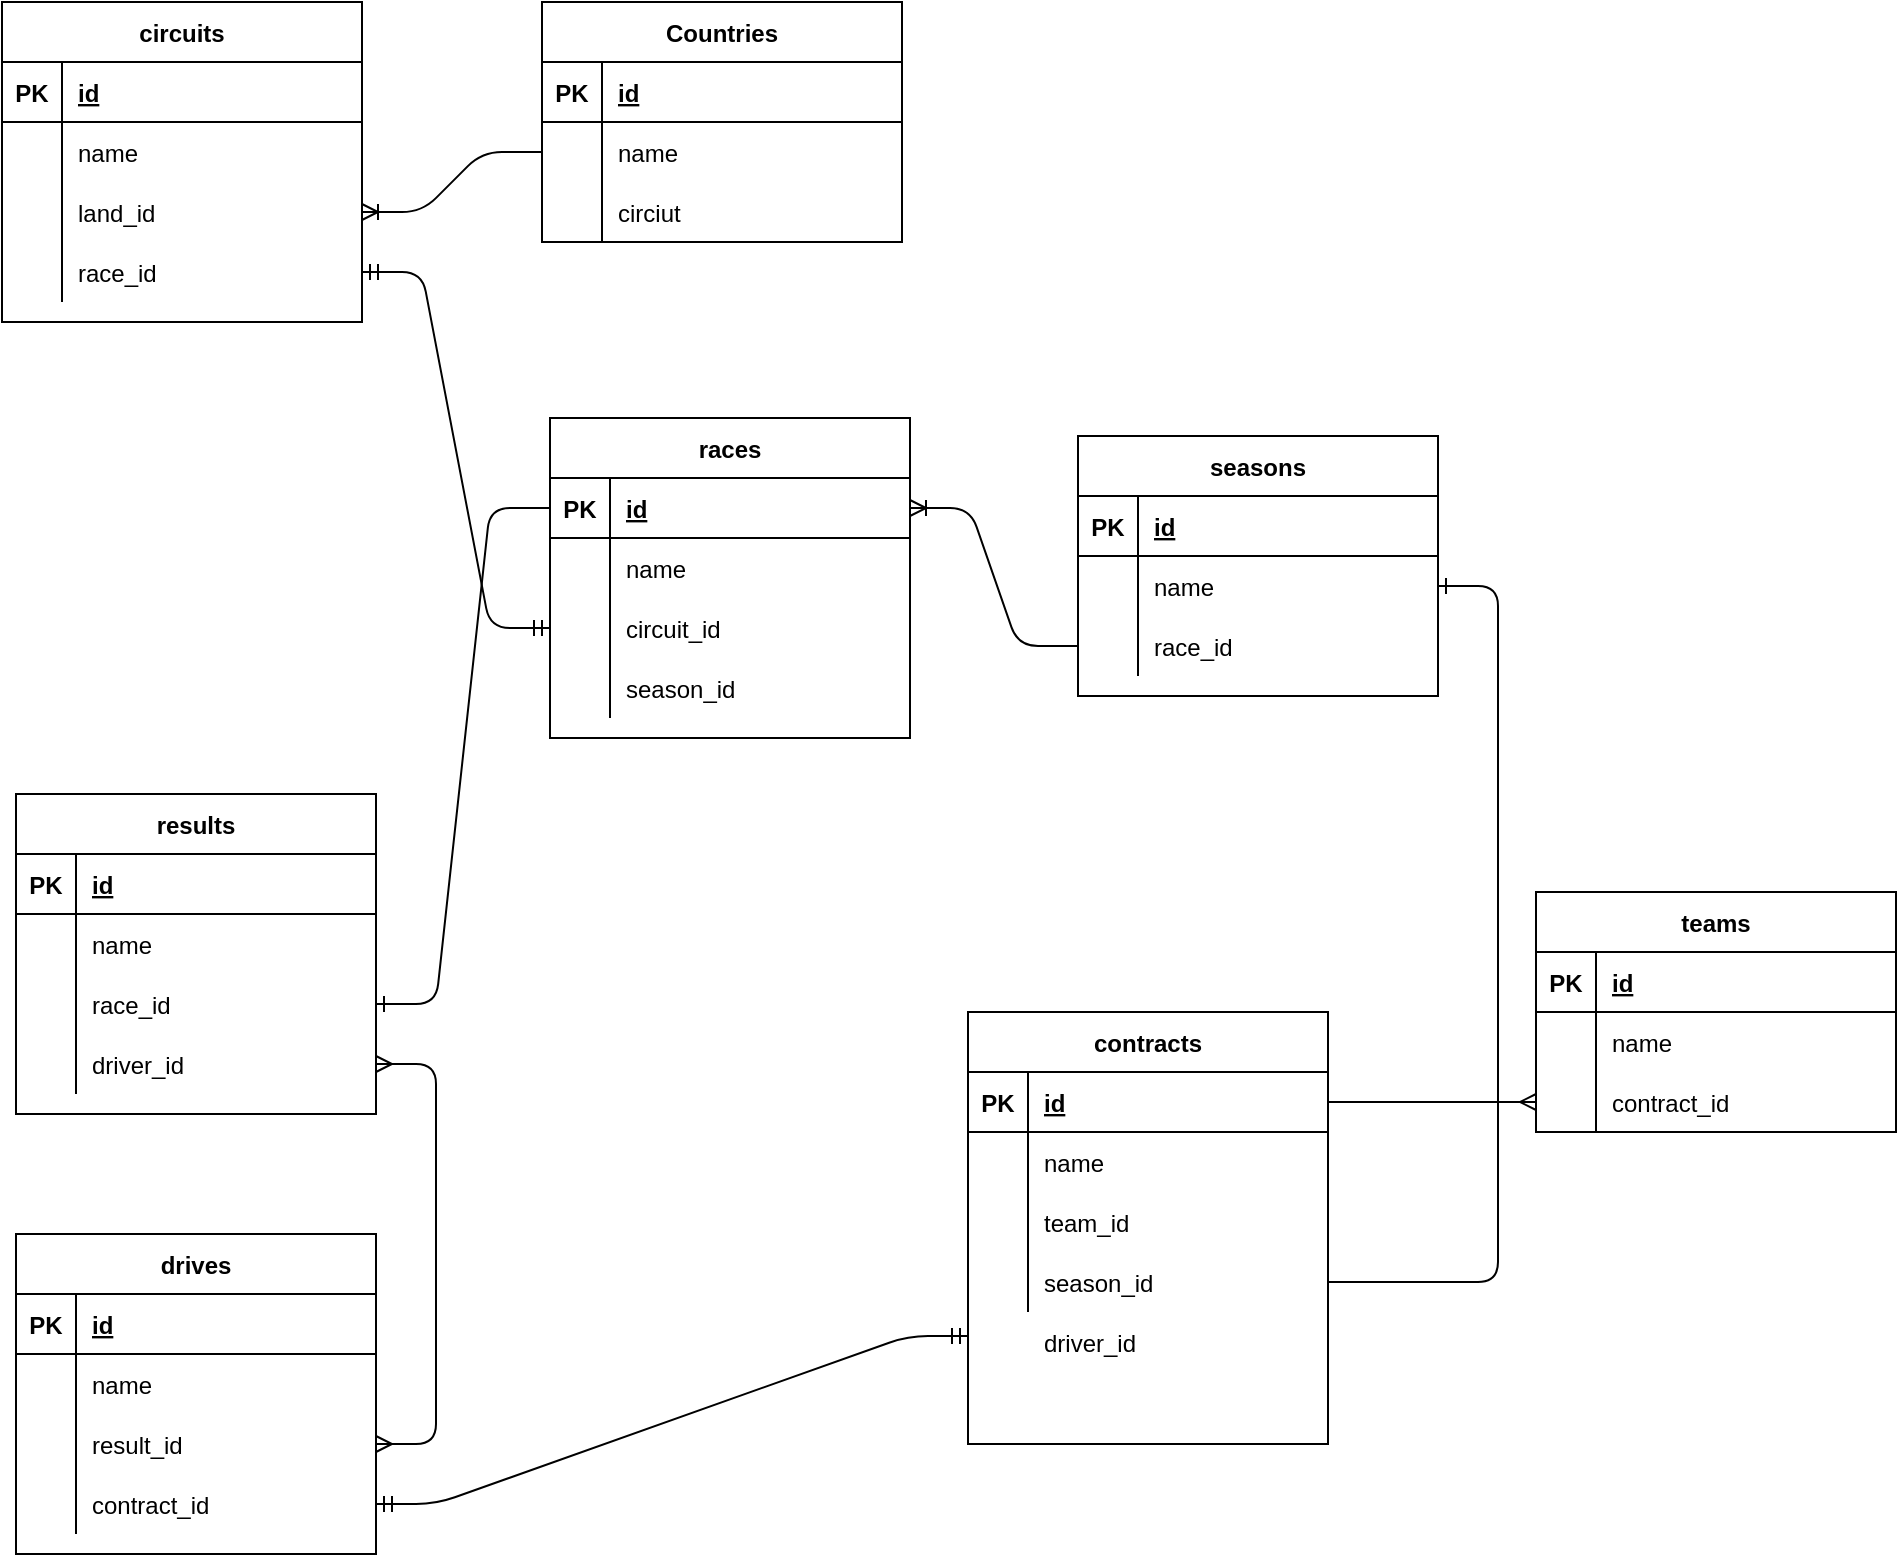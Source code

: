 <mxfile version="14.3.0" type="device"><diagram id="R2lEEEUBdFMjLlhIrx00" name="Page-1"><mxGraphModel dx="2292" dy="1292" grid="0" gridSize="10" guides="1" tooltips="1" connect="1" arrows="1" fold="1" page="0" pageScale="1" pageWidth="850" pageHeight="1100" math="0" shadow="0" extFonts="Permanent Marker^https://fonts.googleapis.com/css?family=Permanent+Marker"><root><mxCell id="0"/><mxCell id="1" parent="0"/><mxCell id="f6nMCCSfKeTT13RV-3Xl-19" value="" style="edgeStyle=entityRelationEdgeStyle;fontSize=12;html=1;endArrow=ERoneToMany;entryX=1;entryY=0.5;entryDx=0;entryDy=0;" parent="1" source="f6nMCCSfKeTT13RV-3Xl-120" target="f6nMCCSfKeTT13RV-3Xl-128" edge="1"><mxGeometry width="100" height="100" relative="1" as="geometry"><mxPoint x="375" y="276" as="sourcePoint"/><mxPoint x="440" y="214" as="targetPoint"/></mxGeometry></mxCell><mxCell id="f6nMCCSfKeTT13RV-3Xl-20" value="" style="edgeStyle=entityRelationEdgeStyle;fontSize=12;html=1;endArrow=ERmandOne;startArrow=ERmandOne;exitX=1;exitY=0.5;exitDx=0;exitDy=0;entryX=0;entryY=0.75;entryDx=0;entryDy=0;" parent="1" source="f6nMCCSfKeTT13RV-3Xl-94" target="f6nMCCSfKeTT13RV-3Xl-71" edge="1"><mxGeometry width="100" height="100" relative="1" as="geometry"><mxPoint x="339" y="406" as="sourcePoint"/><mxPoint x="375" y="446" as="targetPoint"/></mxGeometry></mxCell><mxCell id="f6nMCCSfKeTT13RV-3Xl-24" value="" style="edgeStyle=entityRelationEdgeStyle;fontSize=12;html=1;endArrow=ERmandOne;startArrow=ERmandOne;exitX=0;exitY=0.5;exitDx=0;exitDy=0;" parent="1" source="f6nMCCSfKeTT13RV-3Xl-134" target="f6nMCCSfKeTT13RV-3Xl-40" edge="1"><mxGeometry width="100" height="100" relative="1" as="geometry"><mxPoint x="40" y="326" as="sourcePoint"/><mxPoint x="149" y="193" as="targetPoint"/></mxGeometry></mxCell><mxCell id="f6nMCCSfKeTT13RV-3Xl-26" value="" style="edgeStyle=entityRelationEdgeStyle;fontSize=12;html=1;endArrow=ERone;endFill=1;exitX=0;exitY=0.5;exitDx=0;exitDy=0;" parent="1" source="f6nMCCSfKeTT13RV-3Xl-128" target="f6nMCCSfKeTT13RV-3Xl-107" edge="1"><mxGeometry width="100" height="100" relative="1" as="geometry"><mxPoint x="41.62" y="358.64" as="sourcePoint"/><mxPoint x="149.0" y="419.0" as="targetPoint"/></mxGeometry></mxCell><mxCell id="f6nMCCSfKeTT13RV-3Xl-30" value="circuits" style="shape=table;startSize=30;container=1;collapsible=1;childLayout=tableLayout;fixedRows=1;rowLines=0;fontStyle=1;align=center;resizeLast=1;" parent="1" vertex="1"><mxGeometry x="-144" y="49" width="180" height="160" as="geometry"/></mxCell><mxCell id="f6nMCCSfKeTT13RV-3Xl-31" value="" style="shape=partialRectangle;collapsible=0;dropTarget=0;pointerEvents=0;fillColor=none;top=0;left=0;bottom=1;right=0;points=[[0,0.5],[1,0.5]];portConstraint=eastwest;" parent="f6nMCCSfKeTT13RV-3Xl-30" vertex="1"><mxGeometry y="30" width="180" height="30" as="geometry"/></mxCell><mxCell id="f6nMCCSfKeTT13RV-3Xl-32" value="PK" style="shape=partialRectangle;connectable=0;fillColor=none;top=0;left=0;bottom=0;right=0;fontStyle=1;overflow=hidden;" parent="f6nMCCSfKeTT13RV-3Xl-31" vertex="1"><mxGeometry width="30" height="30" as="geometry"/></mxCell><mxCell id="f6nMCCSfKeTT13RV-3Xl-33" value="id" style="shape=partialRectangle;connectable=0;fillColor=none;top=0;left=0;bottom=0;right=0;align=left;spacingLeft=6;fontStyle=5;overflow=hidden;" parent="f6nMCCSfKeTT13RV-3Xl-31" vertex="1"><mxGeometry x="30" width="150" height="30" as="geometry"/></mxCell><mxCell id="f6nMCCSfKeTT13RV-3Xl-34" value="" style="shape=partialRectangle;collapsible=0;dropTarget=0;pointerEvents=0;fillColor=none;top=0;left=0;bottom=0;right=0;points=[[0,0.5],[1,0.5]];portConstraint=eastwest;" parent="f6nMCCSfKeTT13RV-3Xl-30" vertex="1"><mxGeometry y="60" width="180" height="30" as="geometry"/></mxCell><mxCell id="f6nMCCSfKeTT13RV-3Xl-35" value="" style="shape=partialRectangle;connectable=0;fillColor=none;top=0;left=0;bottom=0;right=0;editable=1;overflow=hidden;" parent="f6nMCCSfKeTT13RV-3Xl-34" vertex="1"><mxGeometry width="30" height="30" as="geometry"/></mxCell><mxCell id="f6nMCCSfKeTT13RV-3Xl-36" value="name" style="shape=partialRectangle;connectable=0;fillColor=none;top=0;left=0;bottom=0;right=0;align=left;spacingLeft=6;overflow=hidden;" parent="f6nMCCSfKeTT13RV-3Xl-34" vertex="1"><mxGeometry x="30" width="150" height="30" as="geometry"/></mxCell><mxCell id="f6nMCCSfKeTT13RV-3Xl-37" value="" style="shape=partialRectangle;collapsible=0;dropTarget=0;pointerEvents=0;fillColor=none;top=0;left=0;bottom=0;right=0;points=[[0,0.5],[1,0.5]];portConstraint=eastwest;" parent="f6nMCCSfKeTT13RV-3Xl-30" vertex="1"><mxGeometry y="90" width="180" height="30" as="geometry"/></mxCell><mxCell id="f6nMCCSfKeTT13RV-3Xl-38" value="" style="shape=partialRectangle;connectable=0;fillColor=none;top=0;left=0;bottom=0;right=0;editable=1;overflow=hidden;" parent="f6nMCCSfKeTT13RV-3Xl-37" vertex="1"><mxGeometry width="30" height="30" as="geometry"/></mxCell><mxCell id="f6nMCCSfKeTT13RV-3Xl-39" value="land_id" style="shape=partialRectangle;connectable=0;fillColor=none;top=0;left=0;bottom=0;right=0;align=left;spacingLeft=6;overflow=hidden;" parent="f6nMCCSfKeTT13RV-3Xl-37" vertex="1"><mxGeometry x="30" width="150" height="30" as="geometry"/></mxCell><mxCell id="f6nMCCSfKeTT13RV-3Xl-40" value="" style="shape=partialRectangle;collapsible=0;dropTarget=0;pointerEvents=0;fillColor=none;top=0;left=0;bottom=0;right=0;points=[[0,0.5],[1,0.5]];portConstraint=eastwest;" parent="f6nMCCSfKeTT13RV-3Xl-30" vertex="1"><mxGeometry y="120" width="180" height="30" as="geometry"/></mxCell><mxCell id="f6nMCCSfKeTT13RV-3Xl-41" value="" style="shape=partialRectangle;connectable=0;fillColor=none;top=0;left=0;bottom=0;right=0;editable=1;overflow=hidden;" parent="f6nMCCSfKeTT13RV-3Xl-40" vertex="1"><mxGeometry width="30" height="30" as="geometry"/></mxCell><mxCell id="f6nMCCSfKeTT13RV-3Xl-42" value="race_id" style="shape=partialRectangle;connectable=0;fillColor=none;top=0;left=0;bottom=0;right=0;align=left;spacingLeft=6;overflow=hidden;" parent="f6nMCCSfKeTT13RV-3Xl-40" vertex="1"><mxGeometry x="30" width="150" height="30" as="geometry"/></mxCell><mxCell id="f6nMCCSfKeTT13RV-3Xl-44" value="" style="edgeStyle=entityRelationEdgeStyle;fontSize=12;html=1;endArrow=ERoneToMany;entryX=1;entryY=0.5;entryDx=0;entryDy=0;" parent="1" source="f6nMCCSfKeTT13RV-3Xl-49" target="f6nMCCSfKeTT13RV-3Xl-37" edge="1"><mxGeometry width="100" height="100" relative="1" as="geometry"><mxPoint x="261" y="101" as="sourcePoint"/><mxPoint x="175" y="-30" as="targetPoint"/></mxGeometry></mxCell><mxCell id="f6nMCCSfKeTT13RV-3Xl-45" value="Countries" style="shape=table;startSize=30;container=1;collapsible=1;childLayout=tableLayout;fixedRows=1;rowLines=0;fontStyle=1;align=center;resizeLast=1;" parent="1" vertex="1"><mxGeometry x="126" y="49" width="180" height="120" as="geometry"/></mxCell><mxCell id="f6nMCCSfKeTT13RV-3Xl-46" value="" style="shape=partialRectangle;collapsible=0;dropTarget=0;pointerEvents=0;fillColor=none;top=0;left=0;bottom=1;right=0;points=[[0,0.5],[1,0.5]];portConstraint=eastwest;" parent="f6nMCCSfKeTT13RV-3Xl-45" vertex="1"><mxGeometry y="30" width="180" height="30" as="geometry"/></mxCell><mxCell id="f6nMCCSfKeTT13RV-3Xl-47" value="PK" style="shape=partialRectangle;connectable=0;fillColor=none;top=0;left=0;bottom=0;right=0;fontStyle=1;overflow=hidden;" parent="f6nMCCSfKeTT13RV-3Xl-46" vertex="1"><mxGeometry width="30" height="30" as="geometry"/></mxCell><mxCell id="f6nMCCSfKeTT13RV-3Xl-48" value="id" style="shape=partialRectangle;connectable=0;fillColor=none;top=0;left=0;bottom=0;right=0;align=left;spacingLeft=6;fontStyle=5;overflow=hidden;" parent="f6nMCCSfKeTT13RV-3Xl-46" vertex="1"><mxGeometry x="30" width="150" height="30" as="geometry"/></mxCell><mxCell id="f6nMCCSfKeTT13RV-3Xl-49" value="" style="shape=partialRectangle;collapsible=0;dropTarget=0;pointerEvents=0;fillColor=none;top=0;left=0;bottom=0;right=0;points=[[0,0.5],[1,0.5]];portConstraint=eastwest;" parent="f6nMCCSfKeTT13RV-3Xl-45" vertex="1"><mxGeometry y="60" width="180" height="30" as="geometry"/></mxCell><mxCell id="f6nMCCSfKeTT13RV-3Xl-50" value="" style="shape=partialRectangle;connectable=0;fillColor=none;top=0;left=0;bottom=0;right=0;editable=1;overflow=hidden;" parent="f6nMCCSfKeTT13RV-3Xl-49" vertex="1"><mxGeometry width="30" height="30" as="geometry"/></mxCell><mxCell id="f6nMCCSfKeTT13RV-3Xl-51" value="name" style="shape=partialRectangle;connectable=0;fillColor=none;top=0;left=0;bottom=0;right=0;align=left;spacingLeft=6;overflow=hidden;" parent="f6nMCCSfKeTT13RV-3Xl-49" vertex="1"><mxGeometry x="30" width="150" height="30" as="geometry"/></mxCell><mxCell id="f6nMCCSfKeTT13RV-3Xl-52" value="" style="shape=partialRectangle;collapsible=0;dropTarget=0;pointerEvents=0;fillColor=none;top=0;left=0;bottom=0;right=0;points=[[0,0.5],[1,0.5]];portConstraint=eastwest;" parent="f6nMCCSfKeTT13RV-3Xl-45" vertex="1"><mxGeometry y="90" width="180" height="30" as="geometry"/></mxCell><mxCell id="f6nMCCSfKeTT13RV-3Xl-53" value="" style="shape=partialRectangle;connectable=0;fillColor=none;top=0;left=0;bottom=0;right=0;editable=1;overflow=hidden;" parent="f6nMCCSfKeTT13RV-3Xl-52" vertex="1"><mxGeometry width="30" height="30" as="geometry"/></mxCell><mxCell id="f6nMCCSfKeTT13RV-3Xl-54" value="circiut" style="shape=partialRectangle;connectable=0;fillColor=none;top=0;left=0;bottom=0;right=0;align=left;spacingLeft=6;overflow=hidden;" parent="f6nMCCSfKeTT13RV-3Xl-52" vertex="1"><mxGeometry x="30" width="150" height="30" as="geometry"/></mxCell><mxCell id="f6nMCCSfKeTT13RV-3Xl-58" value="teams" style="shape=table;startSize=30;container=1;collapsible=1;childLayout=tableLayout;fixedRows=1;rowLines=0;fontStyle=1;align=center;resizeLast=1;" parent="1" vertex="1"><mxGeometry x="623" y="494" width="180" height="120" as="geometry"/></mxCell><mxCell id="f6nMCCSfKeTT13RV-3Xl-59" value="" style="shape=partialRectangle;collapsible=0;dropTarget=0;pointerEvents=0;fillColor=none;top=0;left=0;bottom=1;right=0;points=[[0,0.5],[1,0.5]];portConstraint=eastwest;" parent="f6nMCCSfKeTT13RV-3Xl-58" vertex="1"><mxGeometry y="30" width="180" height="30" as="geometry"/></mxCell><mxCell id="f6nMCCSfKeTT13RV-3Xl-60" value="PK" style="shape=partialRectangle;connectable=0;fillColor=none;top=0;left=0;bottom=0;right=0;fontStyle=1;overflow=hidden;" parent="f6nMCCSfKeTT13RV-3Xl-59" vertex="1"><mxGeometry width="30" height="30" as="geometry"/></mxCell><mxCell id="f6nMCCSfKeTT13RV-3Xl-61" value="id" style="shape=partialRectangle;connectable=0;fillColor=none;top=0;left=0;bottom=0;right=0;align=left;spacingLeft=6;fontStyle=5;overflow=hidden;" parent="f6nMCCSfKeTT13RV-3Xl-59" vertex="1"><mxGeometry x="30" width="150" height="30" as="geometry"/></mxCell><mxCell id="f6nMCCSfKeTT13RV-3Xl-62" value="" style="shape=partialRectangle;collapsible=0;dropTarget=0;pointerEvents=0;fillColor=none;top=0;left=0;bottom=0;right=0;points=[[0,0.5],[1,0.5]];portConstraint=eastwest;" parent="f6nMCCSfKeTT13RV-3Xl-58" vertex="1"><mxGeometry y="60" width="180" height="30" as="geometry"/></mxCell><mxCell id="f6nMCCSfKeTT13RV-3Xl-63" value="" style="shape=partialRectangle;connectable=0;fillColor=none;top=0;left=0;bottom=0;right=0;editable=1;overflow=hidden;" parent="f6nMCCSfKeTT13RV-3Xl-62" vertex="1"><mxGeometry width="30" height="30" as="geometry"/></mxCell><mxCell id="f6nMCCSfKeTT13RV-3Xl-64" value="name" style="shape=partialRectangle;connectable=0;fillColor=none;top=0;left=0;bottom=0;right=0;align=left;spacingLeft=6;overflow=hidden;" parent="f6nMCCSfKeTT13RV-3Xl-62" vertex="1"><mxGeometry x="30" width="150" height="30" as="geometry"/></mxCell><mxCell id="f6nMCCSfKeTT13RV-3Xl-65" value="" style="shape=partialRectangle;collapsible=0;dropTarget=0;pointerEvents=0;fillColor=none;top=0;left=0;bottom=0;right=0;points=[[0,0.5],[1,0.5]];portConstraint=eastwest;" parent="f6nMCCSfKeTT13RV-3Xl-58" vertex="1"><mxGeometry y="90" width="180" height="30" as="geometry"/></mxCell><mxCell id="f6nMCCSfKeTT13RV-3Xl-66" value="" style="shape=partialRectangle;connectable=0;fillColor=none;top=0;left=0;bottom=0;right=0;editable=1;overflow=hidden;" parent="f6nMCCSfKeTT13RV-3Xl-65" vertex="1"><mxGeometry width="30" height="30" as="geometry"/></mxCell><mxCell id="f6nMCCSfKeTT13RV-3Xl-67" value="contract_id" style="shape=partialRectangle;connectable=0;fillColor=none;top=0;left=0;bottom=0;right=0;align=left;spacingLeft=6;overflow=hidden;" parent="f6nMCCSfKeTT13RV-3Xl-65" vertex="1"><mxGeometry x="30" width="150" height="30" as="geometry"/></mxCell><mxCell id="f6nMCCSfKeTT13RV-3Xl-71" value="contracts" style="shape=table;startSize=30;container=1;collapsible=1;childLayout=tableLayout;fixedRows=1;rowLines=0;fontStyle=1;align=center;resizeLast=1;" parent="1" vertex="1"><mxGeometry x="339" y="554" width="180" height="216" as="geometry"/></mxCell><mxCell id="f6nMCCSfKeTT13RV-3Xl-72" value="" style="shape=partialRectangle;collapsible=0;dropTarget=0;pointerEvents=0;fillColor=none;top=0;left=0;bottom=1;right=0;points=[[0,0.5],[1,0.5]];portConstraint=eastwest;" parent="f6nMCCSfKeTT13RV-3Xl-71" vertex="1"><mxGeometry y="30" width="180" height="30" as="geometry"/></mxCell><mxCell id="f6nMCCSfKeTT13RV-3Xl-73" value="PK" style="shape=partialRectangle;connectable=0;fillColor=none;top=0;left=0;bottom=0;right=0;fontStyle=1;overflow=hidden;" parent="f6nMCCSfKeTT13RV-3Xl-72" vertex="1"><mxGeometry width="30" height="30" as="geometry"/></mxCell><mxCell id="f6nMCCSfKeTT13RV-3Xl-74" value="id" style="shape=partialRectangle;connectable=0;fillColor=none;top=0;left=0;bottom=0;right=0;align=left;spacingLeft=6;fontStyle=5;overflow=hidden;" parent="f6nMCCSfKeTT13RV-3Xl-72" vertex="1"><mxGeometry x="30" width="150" height="30" as="geometry"/></mxCell><mxCell id="f6nMCCSfKeTT13RV-3Xl-75" value="" style="shape=partialRectangle;collapsible=0;dropTarget=0;pointerEvents=0;fillColor=none;top=0;left=0;bottom=0;right=0;points=[[0,0.5],[1,0.5]];portConstraint=eastwest;" parent="f6nMCCSfKeTT13RV-3Xl-71" vertex="1"><mxGeometry y="60" width="180" height="30" as="geometry"/></mxCell><mxCell id="f6nMCCSfKeTT13RV-3Xl-76" value="" style="shape=partialRectangle;connectable=0;fillColor=none;top=0;left=0;bottom=0;right=0;editable=1;overflow=hidden;" parent="f6nMCCSfKeTT13RV-3Xl-75" vertex="1"><mxGeometry width="30" height="30" as="geometry"/></mxCell><mxCell id="f6nMCCSfKeTT13RV-3Xl-77" value="name" style="shape=partialRectangle;connectable=0;fillColor=none;top=0;left=0;bottom=0;right=0;align=left;spacingLeft=6;overflow=hidden;" parent="f6nMCCSfKeTT13RV-3Xl-75" vertex="1"><mxGeometry x="30" width="150" height="30" as="geometry"/></mxCell><mxCell id="f6nMCCSfKeTT13RV-3Xl-78" value="" style="shape=partialRectangle;collapsible=0;dropTarget=0;pointerEvents=0;fillColor=none;top=0;left=0;bottom=0;right=0;points=[[0,0.5],[1,0.5]];portConstraint=eastwest;" parent="f6nMCCSfKeTT13RV-3Xl-71" vertex="1"><mxGeometry y="90" width="180" height="30" as="geometry"/></mxCell><mxCell id="f6nMCCSfKeTT13RV-3Xl-79" value="" style="shape=partialRectangle;connectable=0;fillColor=none;top=0;left=0;bottom=0;right=0;editable=1;overflow=hidden;" parent="f6nMCCSfKeTT13RV-3Xl-78" vertex="1"><mxGeometry width="30" height="30" as="geometry"/></mxCell><mxCell id="f6nMCCSfKeTT13RV-3Xl-80" value="team_id" style="shape=partialRectangle;connectable=0;fillColor=none;top=0;left=0;bottom=0;right=0;align=left;spacingLeft=6;overflow=hidden;" parent="f6nMCCSfKeTT13RV-3Xl-78" vertex="1"><mxGeometry x="30" width="150" height="30" as="geometry"/></mxCell><mxCell id="f6nMCCSfKeTT13RV-3Xl-81" value="" style="shape=partialRectangle;collapsible=0;dropTarget=0;pointerEvents=0;fillColor=none;top=0;left=0;bottom=0;right=0;points=[[0,0.5],[1,0.5]];portConstraint=eastwest;" parent="f6nMCCSfKeTT13RV-3Xl-71" vertex="1"><mxGeometry y="120" width="180" height="30" as="geometry"/></mxCell><mxCell id="f6nMCCSfKeTT13RV-3Xl-82" value="" style="shape=partialRectangle;connectable=0;fillColor=none;top=0;left=0;bottom=0;right=0;editable=1;overflow=hidden;" parent="f6nMCCSfKeTT13RV-3Xl-81" vertex="1"><mxGeometry width="30" height="30" as="geometry"/></mxCell><mxCell id="f6nMCCSfKeTT13RV-3Xl-83" value="season_id" style="shape=partialRectangle;connectable=0;fillColor=none;top=0;left=0;bottom=0;right=0;align=left;spacingLeft=6;overflow=hidden;" parent="f6nMCCSfKeTT13RV-3Xl-81" vertex="1"><mxGeometry x="30" width="150" height="30" as="geometry"/></mxCell><mxCell id="f6nMCCSfKeTT13RV-3Xl-84" value="drives" style="shape=table;startSize=30;container=1;collapsible=1;childLayout=tableLayout;fixedRows=1;rowLines=0;fontStyle=1;align=center;resizeLast=1;" parent="1" vertex="1"><mxGeometry x="-137" y="665" width="180" height="160" as="geometry"/></mxCell><mxCell id="f6nMCCSfKeTT13RV-3Xl-85" value="" style="shape=partialRectangle;collapsible=0;dropTarget=0;pointerEvents=0;fillColor=none;top=0;left=0;bottom=1;right=0;points=[[0,0.5],[1,0.5]];portConstraint=eastwest;" parent="f6nMCCSfKeTT13RV-3Xl-84" vertex="1"><mxGeometry y="30" width="180" height="30" as="geometry"/></mxCell><mxCell id="f6nMCCSfKeTT13RV-3Xl-86" value="PK" style="shape=partialRectangle;connectable=0;fillColor=none;top=0;left=0;bottom=0;right=0;fontStyle=1;overflow=hidden;" parent="f6nMCCSfKeTT13RV-3Xl-85" vertex="1"><mxGeometry width="30" height="30" as="geometry"/></mxCell><mxCell id="f6nMCCSfKeTT13RV-3Xl-87" value="id" style="shape=partialRectangle;connectable=0;fillColor=none;top=0;left=0;bottom=0;right=0;align=left;spacingLeft=6;fontStyle=5;overflow=hidden;" parent="f6nMCCSfKeTT13RV-3Xl-85" vertex="1"><mxGeometry x="30" width="150" height="30" as="geometry"/></mxCell><mxCell id="f6nMCCSfKeTT13RV-3Xl-88" value="" style="shape=partialRectangle;collapsible=0;dropTarget=0;pointerEvents=0;fillColor=none;top=0;left=0;bottom=0;right=0;points=[[0,0.5],[1,0.5]];portConstraint=eastwest;" parent="f6nMCCSfKeTT13RV-3Xl-84" vertex="1"><mxGeometry y="60" width="180" height="30" as="geometry"/></mxCell><mxCell id="f6nMCCSfKeTT13RV-3Xl-89" value="" style="shape=partialRectangle;connectable=0;fillColor=none;top=0;left=0;bottom=0;right=0;editable=1;overflow=hidden;" parent="f6nMCCSfKeTT13RV-3Xl-88" vertex="1"><mxGeometry width="30" height="30" as="geometry"/></mxCell><mxCell id="f6nMCCSfKeTT13RV-3Xl-90" value="name" style="shape=partialRectangle;connectable=0;fillColor=none;top=0;left=0;bottom=0;right=0;align=left;spacingLeft=6;overflow=hidden;" parent="f6nMCCSfKeTT13RV-3Xl-88" vertex="1"><mxGeometry x="30" width="150" height="30" as="geometry"/></mxCell><mxCell id="f6nMCCSfKeTT13RV-3Xl-91" value="" style="shape=partialRectangle;collapsible=0;dropTarget=0;pointerEvents=0;fillColor=none;top=0;left=0;bottom=0;right=0;points=[[0,0.5],[1,0.5]];portConstraint=eastwest;" parent="f6nMCCSfKeTT13RV-3Xl-84" vertex="1"><mxGeometry y="90" width="180" height="30" as="geometry"/></mxCell><mxCell id="f6nMCCSfKeTT13RV-3Xl-92" value="" style="shape=partialRectangle;connectable=0;fillColor=none;top=0;left=0;bottom=0;right=0;editable=1;overflow=hidden;" parent="f6nMCCSfKeTT13RV-3Xl-91" vertex="1"><mxGeometry width="30" height="30" as="geometry"/></mxCell><mxCell id="f6nMCCSfKeTT13RV-3Xl-93" value="result_id" style="shape=partialRectangle;connectable=0;fillColor=none;top=0;left=0;bottom=0;right=0;align=left;spacingLeft=6;overflow=hidden;" parent="f6nMCCSfKeTT13RV-3Xl-91" vertex="1"><mxGeometry x="30" width="150" height="30" as="geometry"/></mxCell><mxCell id="f6nMCCSfKeTT13RV-3Xl-94" value="" style="shape=partialRectangle;collapsible=0;dropTarget=0;pointerEvents=0;fillColor=none;top=0;left=0;bottom=0;right=0;points=[[0,0.5],[1,0.5]];portConstraint=eastwest;" parent="f6nMCCSfKeTT13RV-3Xl-84" vertex="1"><mxGeometry y="120" width="180" height="30" as="geometry"/></mxCell><mxCell id="f6nMCCSfKeTT13RV-3Xl-95" value="" style="shape=partialRectangle;connectable=0;fillColor=none;top=0;left=0;bottom=0;right=0;editable=1;overflow=hidden;" parent="f6nMCCSfKeTT13RV-3Xl-94" vertex="1"><mxGeometry width="30" height="30" as="geometry"/></mxCell><mxCell id="f6nMCCSfKeTT13RV-3Xl-96" value="contract_id" style="shape=partialRectangle;connectable=0;fillColor=none;top=0;left=0;bottom=0;right=0;align=left;spacingLeft=6;overflow=hidden;" parent="f6nMCCSfKeTT13RV-3Xl-94" vertex="1"><mxGeometry x="30" width="150" height="30" as="geometry"/></mxCell><mxCell id="f6nMCCSfKeTT13RV-3Xl-99" value="driver_id" style="shape=partialRectangle;connectable=0;fillColor=none;top=0;left=0;bottom=0;right=0;align=left;spacingLeft=6;overflow=hidden;" parent="1" vertex="1"><mxGeometry x="369" y="704" width="150" height="30" as="geometry"/></mxCell><mxCell id="f6nMCCSfKeTT13RV-3Xl-100" value="results" style="shape=table;startSize=30;container=1;collapsible=1;childLayout=tableLayout;fixedRows=1;rowLines=0;fontStyle=1;align=center;resizeLast=1;" parent="1" vertex="1"><mxGeometry x="-137" y="445" width="180" height="160" as="geometry"/></mxCell><mxCell id="f6nMCCSfKeTT13RV-3Xl-101" value="" style="shape=partialRectangle;collapsible=0;dropTarget=0;pointerEvents=0;fillColor=none;top=0;left=0;bottom=1;right=0;points=[[0,0.5],[1,0.5]];portConstraint=eastwest;" parent="f6nMCCSfKeTT13RV-3Xl-100" vertex="1"><mxGeometry y="30" width="180" height="30" as="geometry"/></mxCell><mxCell id="f6nMCCSfKeTT13RV-3Xl-102" value="PK" style="shape=partialRectangle;connectable=0;fillColor=none;top=0;left=0;bottom=0;right=0;fontStyle=1;overflow=hidden;" parent="f6nMCCSfKeTT13RV-3Xl-101" vertex="1"><mxGeometry width="30" height="30" as="geometry"/></mxCell><mxCell id="f6nMCCSfKeTT13RV-3Xl-103" value="id" style="shape=partialRectangle;connectable=0;fillColor=none;top=0;left=0;bottom=0;right=0;align=left;spacingLeft=6;fontStyle=5;overflow=hidden;" parent="f6nMCCSfKeTT13RV-3Xl-101" vertex="1"><mxGeometry x="30" width="150" height="30" as="geometry"/></mxCell><mxCell id="f6nMCCSfKeTT13RV-3Xl-104" value="" style="shape=partialRectangle;collapsible=0;dropTarget=0;pointerEvents=0;fillColor=none;top=0;left=0;bottom=0;right=0;points=[[0,0.5],[1,0.5]];portConstraint=eastwest;" parent="f6nMCCSfKeTT13RV-3Xl-100" vertex="1"><mxGeometry y="60" width="180" height="30" as="geometry"/></mxCell><mxCell id="f6nMCCSfKeTT13RV-3Xl-105" value="" style="shape=partialRectangle;connectable=0;fillColor=none;top=0;left=0;bottom=0;right=0;editable=1;overflow=hidden;" parent="f6nMCCSfKeTT13RV-3Xl-104" vertex="1"><mxGeometry width="30" height="30" as="geometry"/></mxCell><mxCell id="f6nMCCSfKeTT13RV-3Xl-106" value="name" style="shape=partialRectangle;connectable=0;fillColor=none;top=0;left=0;bottom=0;right=0;align=left;spacingLeft=6;overflow=hidden;" parent="f6nMCCSfKeTT13RV-3Xl-104" vertex="1"><mxGeometry x="30" width="150" height="30" as="geometry"/></mxCell><mxCell id="f6nMCCSfKeTT13RV-3Xl-107" value="" style="shape=partialRectangle;collapsible=0;dropTarget=0;pointerEvents=0;fillColor=none;top=0;left=0;bottom=0;right=0;points=[[0,0.5],[1,0.5]];portConstraint=eastwest;" parent="f6nMCCSfKeTT13RV-3Xl-100" vertex="1"><mxGeometry y="90" width="180" height="30" as="geometry"/></mxCell><mxCell id="f6nMCCSfKeTT13RV-3Xl-108" value="" style="shape=partialRectangle;connectable=0;fillColor=none;top=0;left=0;bottom=0;right=0;editable=1;overflow=hidden;" parent="f6nMCCSfKeTT13RV-3Xl-107" vertex="1"><mxGeometry width="30" height="30" as="geometry"/></mxCell><mxCell id="f6nMCCSfKeTT13RV-3Xl-109" value="race_id" style="shape=partialRectangle;connectable=0;fillColor=none;top=0;left=0;bottom=0;right=0;align=left;spacingLeft=6;overflow=hidden;" parent="f6nMCCSfKeTT13RV-3Xl-107" vertex="1"><mxGeometry x="30" width="150" height="30" as="geometry"/></mxCell><mxCell id="f6nMCCSfKeTT13RV-3Xl-110" value="" style="shape=partialRectangle;collapsible=0;dropTarget=0;pointerEvents=0;fillColor=none;top=0;left=0;bottom=0;right=0;points=[[0,0.5],[1,0.5]];portConstraint=eastwest;" parent="f6nMCCSfKeTT13RV-3Xl-100" vertex="1"><mxGeometry y="120" width="180" height="30" as="geometry"/></mxCell><mxCell id="f6nMCCSfKeTT13RV-3Xl-111" value="" style="shape=partialRectangle;connectable=0;fillColor=none;top=0;left=0;bottom=0;right=0;editable=1;overflow=hidden;" parent="f6nMCCSfKeTT13RV-3Xl-110" vertex="1"><mxGeometry width="30" height="30" as="geometry"/></mxCell><mxCell id="f6nMCCSfKeTT13RV-3Xl-112" value="driver_id" style="shape=partialRectangle;connectable=0;fillColor=none;top=0;left=0;bottom=0;right=0;align=left;spacingLeft=6;overflow=hidden;" parent="f6nMCCSfKeTT13RV-3Xl-110" vertex="1"><mxGeometry x="30" width="150" height="30" as="geometry"/></mxCell><mxCell id="f6nMCCSfKeTT13RV-3Xl-113" value="seasons" style="shape=table;startSize=30;container=1;collapsible=1;childLayout=tableLayout;fixedRows=1;rowLines=0;fontStyle=1;align=center;resizeLast=1;" parent="1" vertex="1"><mxGeometry x="394" y="266" width="180" height="130" as="geometry"/></mxCell><mxCell id="f6nMCCSfKeTT13RV-3Xl-114" value="" style="shape=partialRectangle;collapsible=0;dropTarget=0;pointerEvents=0;fillColor=none;top=0;left=0;bottom=1;right=0;points=[[0,0.5],[1,0.5]];portConstraint=eastwest;" parent="f6nMCCSfKeTT13RV-3Xl-113" vertex="1"><mxGeometry y="30" width="180" height="30" as="geometry"/></mxCell><mxCell id="f6nMCCSfKeTT13RV-3Xl-115" value="PK" style="shape=partialRectangle;connectable=0;fillColor=none;top=0;left=0;bottom=0;right=0;fontStyle=1;overflow=hidden;" parent="f6nMCCSfKeTT13RV-3Xl-114" vertex="1"><mxGeometry width="30" height="30" as="geometry"/></mxCell><mxCell id="f6nMCCSfKeTT13RV-3Xl-116" value="id" style="shape=partialRectangle;connectable=0;fillColor=none;top=0;left=0;bottom=0;right=0;align=left;spacingLeft=6;fontStyle=5;overflow=hidden;" parent="f6nMCCSfKeTT13RV-3Xl-114" vertex="1"><mxGeometry x="30" width="150" height="30" as="geometry"/></mxCell><mxCell id="f6nMCCSfKeTT13RV-3Xl-117" value="" style="shape=partialRectangle;collapsible=0;dropTarget=0;pointerEvents=0;fillColor=none;top=0;left=0;bottom=0;right=0;points=[[0,0.5],[1,0.5]];portConstraint=eastwest;" parent="f6nMCCSfKeTT13RV-3Xl-113" vertex="1"><mxGeometry y="60" width="180" height="30" as="geometry"/></mxCell><mxCell id="f6nMCCSfKeTT13RV-3Xl-118" value="" style="shape=partialRectangle;connectable=0;fillColor=none;top=0;left=0;bottom=0;right=0;editable=1;overflow=hidden;" parent="f6nMCCSfKeTT13RV-3Xl-117" vertex="1"><mxGeometry width="30" height="30" as="geometry"/></mxCell><mxCell id="f6nMCCSfKeTT13RV-3Xl-119" value="name" style="shape=partialRectangle;connectable=0;fillColor=none;top=0;left=0;bottom=0;right=0;align=left;spacingLeft=6;overflow=hidden;" parent="f6nMCCSfKeTT13RV-3Xl-117" vertex="1"><mxGeometry x="30" width="150" height="30" as="geometry"/></mxCell><mxCell id="f6nMCCSfKeTT13RV-3Xl-120" value="" style="shape=partialRectangle;collapsible=0;dropTarget=0;pointerEvents=0;fillColor=none;top=0;left=0;bottom=0;right=0;points=[[0,0.5],[1,0.5]];portConstraint=eastwest;" parent="f6nMCCSfKeTT13RV-3Xl-113" vertex="1"><mxGeometry y="90" width="180" height="30" as="geometry"/></mxCell><mxCell id="f6nMCCSfKeTT13RV-3Xl-121" value="" style="shape=partialRectangle;connectable=0;fillColor=none;top=0;left=0;bottom=0;right=0;editable=1;overflow=hidden;" parent="f6nMCCSfKeTT13RV-3Xl-120" vertex="1"><mxGeometry width="30" height="30" as="geometry"/></mxCell><mxCell id="f6nMCCSfKeTT13RV-3Xl-122" value="race_id" style="shape=partialRectangle;connectable=0;fillColor=none;top=0;left=0;bottom=0;right=0;align=left;spacingLeft=6;overflow=hidden;" parent="f6nMCCSfKeTT13RV-3Xl-120" vertex="1"><mxGeometry x="30" width="150" height="30" as="geometry"/></mxCell><mxCell id="f6nMCCSfKeTT13RV-3Xl-126" value="" style="edgeStyle=entityRelationEdgeStyle;fontSize=12;html=1;endArrow=ERone;endFill=1;" parent="1" source="f6nMCCSfKeTT13RV-3Xl-81" target="f6nMCCSfKeTT13RV-3Xl-117" edge="1"><mxGeometry width="100" height="100" relative="1" as="geometry"><mxPoint x="498" y="593" as="sourcePoint"/><mxPoint x="363" y="255" as="targetPoint"/></mxGeometry></mxCell><mxCell id="f6nMCCSfKeTT13RV-3Xl-127" value="races" style="shape=table;startSize=30;container=1;collapsible=1;childLayout=tableLayout;fixedRows=1;rowLines=0;fontStyle=1;align=center;resizeLast=1;" parent="1" vertex="1"><mxGeometry x="130" y="257" width="180" height="160" as="geometry"/></mxCell><mxCell id="f6nMCCSfKeTT13RV-3Xl-128" value="" style="shape=partialRectangle;collapsible=0;dropTarget=0;pointerEvents=0;fillColor=none;top=0;left=0;bottom=1;right=0;points=[[0,0.5],[1,0.5]];portConstraint=eastwest;" parent="f6nMCCSfKeTT13RV-3Xl-127" vertex="1"><mxGeometry y="30" width="180" height="30" as="geometry"/></mxCell><mxCell id="f6nMCCSfKeTT13RV-3Xl-129" value="PK" style="shape=partialRectangle;connectable=0;fillColor=none;top=0;left=0;bottom=0;right=0;fontStyle=1;overflow=hidden;" parent="f6nMCCSfKeTT13RV-3Xl-128" vertex="1"><mxGeometry width="30" height="30" as="geometry"/></mxCell><mxCell id="f6nMCCSfKeTT13RV-3Xl-130" value="id" style="shape=partialRectangle;connectable=0;fillColor=none;top=0;left=0;bottom=0;right=0;align=left;spacingLeft=6;fontStyle=5;overflow=hidden;" parent="f6nMCCSfKeTT13RV-3Xl-128" vertex="1"><mxGeometry x="30" width="150" height="30" as="geometry"/></mxCell><mxCell id="f6nMCCSfKeTT13RV-3Xl-131" value="" style="shape=partialRectangle;collapsible=0;dropTarget=0;pointerEvents=0;fillColor=none;top=0;left=0;bottom=0;right=0;points=[[0,0.5],[1,0.5]];portConstraint=eastwest;" parent="f6nMCCSfKeTT13RV-3Xl-127" vertex="1"><mxGeometry y="60" width="180" height="30" as="geometry"/></mxCell><mxCell id="f6nMCCSfKeTT13RV-3Xl-132" value="" style="shape=partialRectangle;connectable=0;fillColor=none;top=0;left=0;bottom=0;right=0;editable=1;overflow=hidden;" parent="f6nMCCSfKeTT13RV-3Xl-131" vertex="1"><mxGeometry width="30" height="30" as="geometry"/></mxCell><mxCell id="f6nMCCSfKeTT13RV-3Xl-133" value="name" style="shape=partialRectangle;connectable=0;fillColor=none;top=0;left=0;bottom=0;right=0;align=left;spacingLeft=6;overflow=hidden;" parent="f6nMCCSfKeTT13RV-3Xl-131" vertex="1"><mxGeometry x="30" width="150" height="30" as="geometry"/></mxCell><mxCell id="f6nMCCSfKeTT13RV-3Xl-134" value="" style="shape=partialRectangle;collapsible=0;dropTarget=0;pointerEvents=0;fillColor=none;top=0;left=0;bottom=0;right=0;points=[[0,0.5],[1,0.5]];portConstraint=eastwest;" parent="f6nMCCSfKeTT13RV-3Xl-127" vertex="1"><mxGeometry y="90" width="180" height="30" as="geometry"/></mxCell><mxCell id="f6nMCCSfKeTT13RV-3Xl-135" value="" style="shape=partialRectangle;connectable=0;fillColor=none;top=0;left=0;bottom=0;right=0;editable=1;overflow=hidden;" parent="f6nMCCSfKeTT13RV-3Xl-134" vertex="1"><mxGeometry width="30" height="30" as="geometry"/></mxCell><mxCell id="f6nMCCSfKeTT13RV-3Xl-136" value="circuit_id" style="shape=partialRectangle;connectable=0;fillColor=none;top=0;left=0;bottom=0;right=0;align=left;spacingLeft=6;overflow=hidden;" parent="f6nMCCSfKeTT13RV-3Xl-134" vertex="1"><mxGeometry x="30" width="150" height="30" as="geometry"/></mxCell><mxCell id="f6nMCCSfKeTT13RV-3Xl-137" value="" style="shape=partialRectangle;collapsible=0;dropTarget=0;pointerEvents=0;fillColor=none;top=0;left=0;bottom=0;right=0;points=[[0,0.5],[1,0.5]];portConstraint=eastwest;" parent="f6nMCCSfKeTT13RV-3Xl-127" vertex="1"><mxGeometry y="120" width="180" height="30" as="geometry"/></mxCell><mxCell id="f6nMCCSfKeTT13RV-3Xl-138" value="" style="shape=partialRectangle;connectable=0;fillColor=none;top=0;left=0;bottom=0;right=0;editable=1;overflow=hidden;" parent="f6nMCCSfKeTT13RV-3Xl-137" vertex="1"><mxGeometry width="30" height="30" as="geometry"/></mxCell><mxCell id="f6nMCCSfKeTT13RV-3Xl-139" value="season_id" style="shape=partialRectangle;connectable=0;fillColor=none;top=0;left=0;bottom=0;right=0;align=left;spacingLeft=6;overflow=hidden;" parent="f6nMCCSfKeTT13RV-3Xl-137" vertex="1"><mxGeometry x="30" width="150" height="30" as="geometry"/></mxCell><mxCell id="f6nMCCSfKeTT13RV-3Xl-167" value="" style="edgeStyle=entityRelationEdgeStyle;fontSize=12;html=1;endArrow=ERmany;startArrow=ERmany;exitX=1;exitY=0.5;exitDx=0;exitDy=0;entryX=1;entryY=0.5;entryDx=0;entryDy=0;" parent="1" source="f6nMCCSfKeTT13RV-3Xl-91" target="f6nMCCSfKeTT13RV-3Xl-110" edge="1"><mxGeometry width="100" height="100" relative="1" as="geometry"><mxPoint x="110" y="671" as="sourcePoint"/><mxPoint x="210" y="571" as="targetPoint"/></mxGeometry></mxCell><mxCell id="f6nMCCSfKeTT13RV-3Xl-168" value="" style="edgeStyle=entityRelationEdgeStyle;fontSize=12;html=1;endArrow=ERmany;exitX=1;exitY=0.5;exitDx=0;exitDy=0;entryX=0;entryY=0.5;entryDx=0;entryDy=0;" parent="1" source="f6nMCCSfKeTT13RV-3Xl-72" target="f6nMCCSfKeTT13RV-3Xl-65" edge="1"><mxGeometry width="100" height="100" relative="1" as="geometry"><mxPoint x="537" y="671" as="sourcePoint"/><mxPoint x="637" y="571" as="targetPoint"/></mxGeometry></mxCell></root></mxGraphModel></diagram></mxfile>